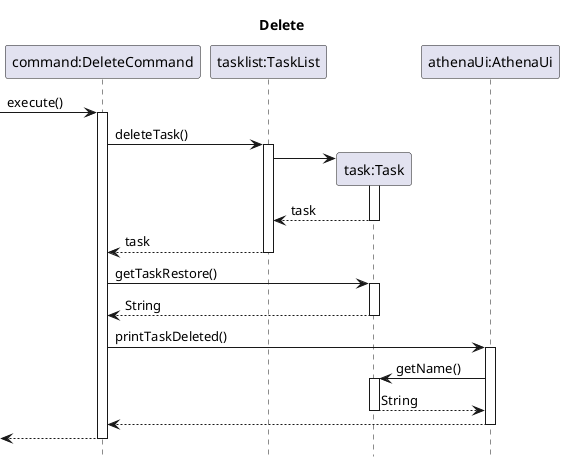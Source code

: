 @startuml
hide footbox
title Delete
participant "command:DeleteCommand" as DeleteCommand
participant "tasklist:TaskList" as TaskList
participant "task:Task" as Task
participant "athenaUi:AthenaUi" as AthenaUI

->DeleteCommand: execute()
activate DeleteCommand
DeleteCommand->TaskList: deleteTask()
activate TaskList
TaskList->Task**
activate Task
return task
return task
DeleteCommand->Task++:getTaskRestore()
return String
DeleteCommand->AthenaUI++: printTaskDeleted()
AthenaUI->Task++:getName()
return String
AthenaUI-->DeleteCommand--:
<--DeleteCommand--:


@enduml